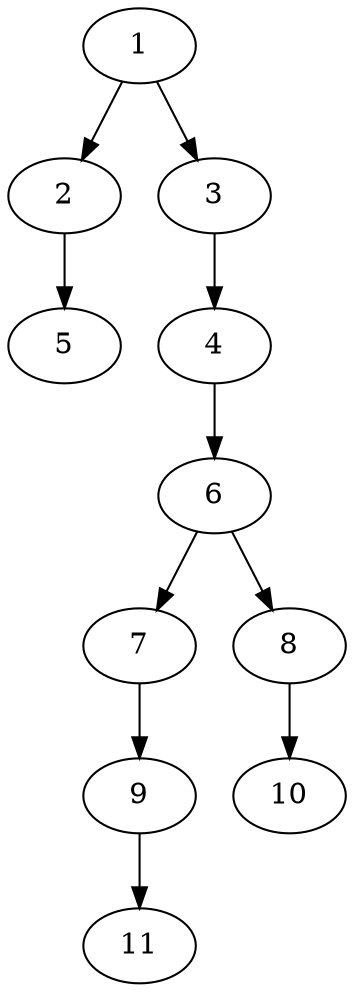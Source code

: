 // DAG (tier=1-easy, mode=compute, n=11, ccr=0.277, fat=0.457, density=0.397, regular=0.774, jump=0.034, mindata=262144, maxdata=2097152)
// DAG automatically generated by daggen at Sun Aug 24 16:33:32 2025
// /home/ermia/Project/Environments/daggen/bin/daggen --dot --ccr 0.277 --fat 0.457 --regular 0.774 --density 0.397 --jump 0.034 --mindata 262144 --maxdata 2097152 -n 11 
digraph G {
  1 [size="25862678632623844", alpha="0.18", expect_size="12931339316311922"]
  1 -> 2 [size ="11939077947392"]
  1 -> 3 [size ="11939077947392"]
  2 [size="119490973410525184", alpha="0.13", expect_size="59745486705262592"]
  2 -> 5 [size ="1940796735488"]
  3 [size="4736215056121856000", alpha="0.11", expect_size="2368107528060928000"]
  3 -> 4 [size ="22562000076800"]
  4 [size="1438081384978966", alpha="0.19", expect_size="719040692489483"]
  4 -> 6 [size ="25106264883200"]
  5 [size="1641562064176545792", alpha="0.19", expect_size="820781032088272896"]
  6 [size="1871423812002966", alpha="0.13", expect_size="935711906001483"]
  6 -> 7 [size ="1004250595328"]
  6 -> 8 [size ="1004250595328"]
  7 [size="4573502433094795264", alpha="0.03", expect_size="2286751216547397632"]
  7 -> 9 [size ="22042250313728"]
  8 [size="18464084296704", alpha="0.12", expect_size="9232042148352"]
  8 -> 10 [size ="1236950581248"]
  9 [size="64753175639554896", alpha="0.01", expect_size="32376587819777448"]
  9 -> 11 [size ="31408835788800"]
  10 [size="288908563773363", alpha="0.15", expect_size="144454281886681"]
  11 [size="38724793695869", alpha="0.18", expect_size="19362396847934"]
}